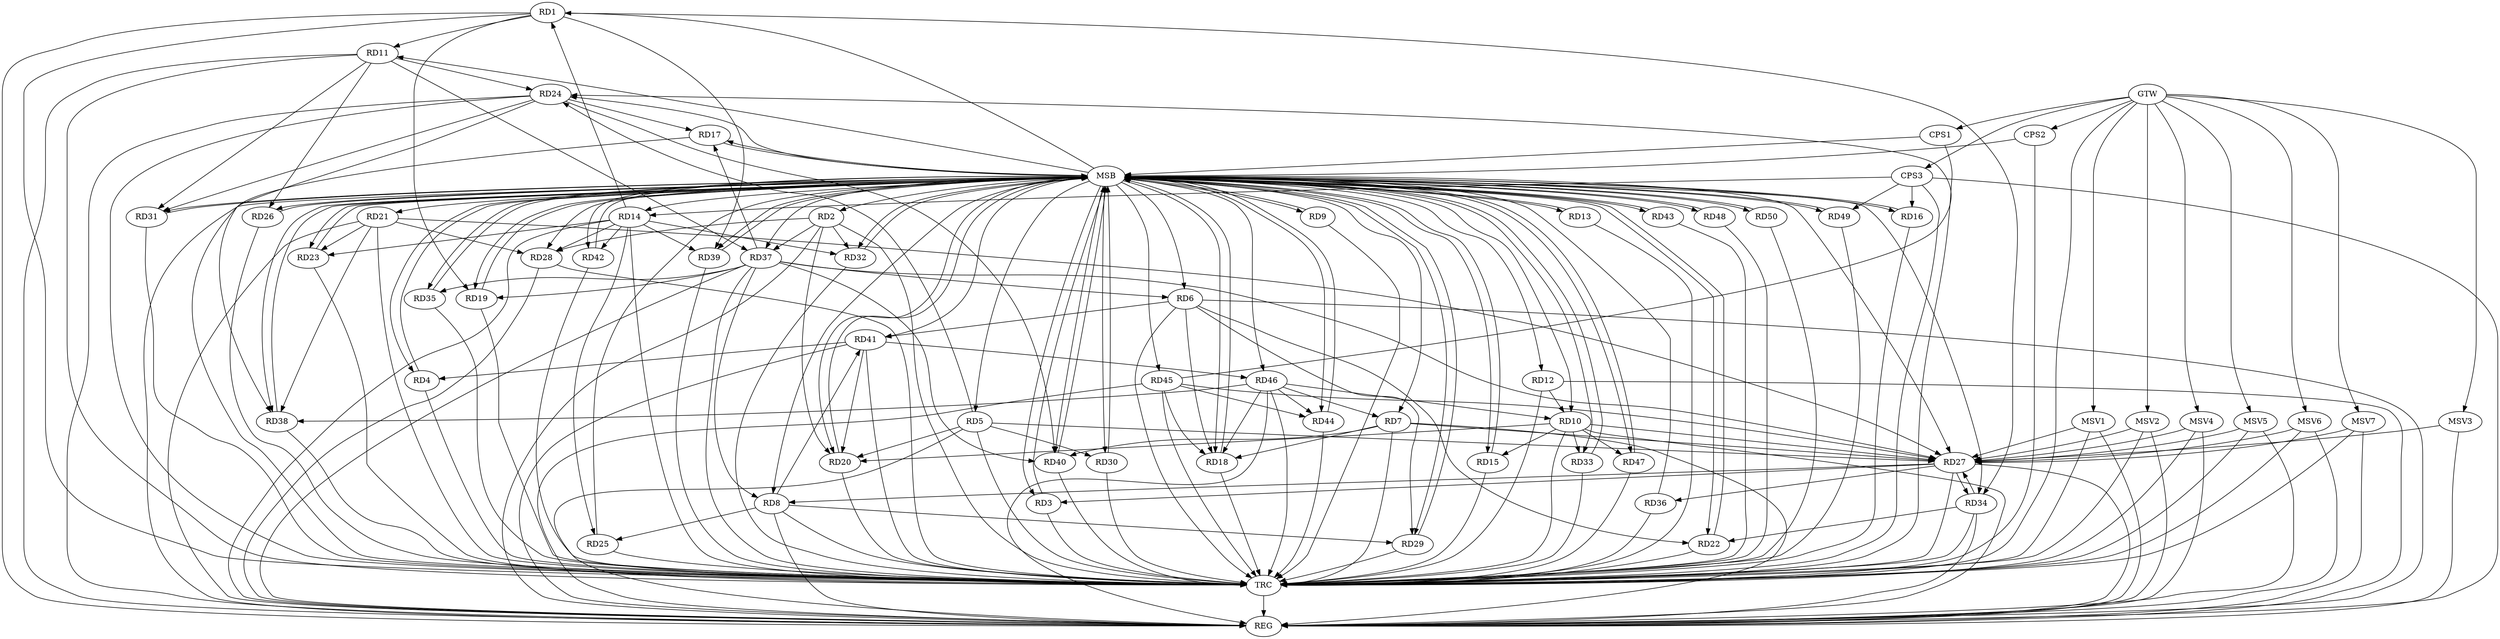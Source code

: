 strict digraph G {
  RD1 [ label="RD1" ];
  RD2 [ label="RD2" ];
  RD3 [ label="RD3" ];
  RD4 [ label="RD4" ];
  RD5 [ label="RD5" ];
  RD6 [ label="RD6" ];
  RD7 [ label="RD7" ];
  RD8 [ label="RD8" ];
  RD9 [ label="RD9" ];
  RD10 [ label="RD10" ];
  RD11 [ label="RD11" ];
  RD12 [ label="RD12" ];
  RD13 [ label="RD13" ];
  RD14 [ label="RD14" ];
  RD15 [ label="RD15" ];
  RD16 [ label="RD16" ];
  RD17 [ label="RD17" ];
  RD18 [ label="RD18" ];
  RD19 [ label="RD19" ];
  RD20 [ label="RD20" ];
  RD21 [ label="RD21" ];
  RD22 [ label="RD22" ];
  RD23 [ label="RD23" ];
  RD24 [ label="RD24" ];
  RD25 [ label="RD25" ];
  RD26 [ label="RD26" ];
  RD27 [ label="RD27" ];
  RD28 [ label="RD28" ];
  RD29 [ label="RD29" ];
  RD30 [ label="RD30" ];
  RD31 [ label="RD31" ];
  RD32 [ label="RD32" ];
  RD33 [ label="RD33" ];
  RD34 [ label="RD34" ];
  RD35 [ label="RD35" ];
  RD36 [ label="RD36" ];
  RD37 [ label="RD37" ];
  RD38 [ label="RD38" ];
  RD39 [ label="RD39" ];
  RD40 [ label="RD40" ];
  RD41 [ label="RD41" ];
  RD42 [ label="RD42" ];
  RD43 [ label="RD43" ];
  RD44 [ label="RD44" ];
  RD45 [ label="RD45" ];
  RD46 [ label="RD46" ];
  RD47 [ label="RD47" ];
  RD48 [ label="RD48" ];
  RD49 [ label="RD49" ];
  RD50 [ label="RD50" ];
  CPS1 [ label="CPS1" ];
  CPS2 [ label="CPS2" ];
  CPS3 [ label="CPS3" ];
  GTW [ label="GTW" ];
  REG [ label="REG" ];
  MSB [ label="MSB" ];
  TRC [ label="TRC" ];
  MSV1 [ label="MSV1" ];
  MSV2 [ label="MSV2" ];
  MSV3 [ label="MSV3" ];
  MSV4 [ label="MSV4" ];
  MSV5 [ label="MSV5" ];
  MSV6 [ label="MSV6" ];
  MSV7 [ label="MSV7" ];
  RD1 -> RD11;
  RD14 -> RD1;
  RD1 -> RD19;
  RD1 -> RD34;
  RD1 -> RD39;
  RD2 -> RD20;
  RD2 -> RD28;
  RD2 -> RD32;
  RD2 -> RD37;
  RD27 -> RD3;
  RD41 -> RD4;
  RD5 -> RD20;
  RD5 -> RD24;
  RD5 -> RD27;
  RD5 -> RD30;
  RD6 -> RD18;
  RD6 -> RD22;
  RD6 -> RD29;
  RD37 -> RD6;
  RD6 -> RD41;
  RD7 -> RD18;
  RD7 -> RD27;
  RD7 -> RD40;
  RD46 -> RD7;
  RD8 -> RD25;
  RD27 -> RD8;
  RD8 -> RD29;
  RD37 -> RD8;
  RD8 -> RD41;
  RD12 -> RD10;
  RD10 -> RD15;
  RD10 -> RD20;
  RD10 -> RD27;
  RD10 -> RD33;
  RD46 -> RD10;
  RD10 -> RD47;
  RD11 -> RD24;
  RD11 -> RD26;
  RD11 -> RD31;
  RD11 -> RD37;
  RD14 -> RD23;
  RD14 -> RD25;
  RD14 -> RD28;
  RD14 -> RD32;
  RD14 -> RD39;
  RD14 -> RD42;
  RD24 -> RD17;
  RD37 -> RD17;
  RD45 -> RD18;
  RD46 -> RD18;
  RD37 -> RD19;
  RD41 -> RD20;
  RD21 -> RD23;
  RD21 -> RD27;
  RD21 -> RD28;
  RD21 -> RD38;
  RD34 -> RD22;
  RD24 -> RD31;
  RD24 -> RD38;
  RD24 -> RD40;
  RD45 -> RD24;
  RD27 -> RD34;
  RD34 -> RD27;
  RD27 -> RD36;
  RD37 -> RD27;
  RD45 -> RD27;
  RD37 -> RD35;
  RD37 -> RD40;
  RD46 -> RD38;
  RD41 -> RD46;
  RD45 -> RD44;
  RD46 -> RD44;
  CPS3 -> RD49;
  CPS3 -> RD14;
  CPS3 -> RD16;
  GTW -> CPS1;
  GTW -> CPS2;
  GTW -> CPS3;
  RD1 -> REG;
  RD2 -> REG;
  RD5 -> REG;
  RD6 -> REG;
  RD7 -> REG;
  RD8 -> REG;
  RD10 -> REG;
  RD11 -> REG;
  RD12 -> REG;
  RD14 -> REG;
  RD21 -> REG;
  RD24 -> REG;
  RD27 -> REG;
  RD28 -> REG;
  RD34 -> REG;
  RD37 -> REG;
  RD41 -> REG;
  RD45 -> REG;
  RD46 -> REG;
  CPS3 -> REG;
  RD3 -> MSB;
  MSB -> RD8;
  MSB -> RD11;
  MSB -> RD15;
  MSB -> RD18;
  MSB -> RD19;
  MSB -> RD27;
  MSB -> RD31;
  MSB -> RD34;
  MSB -> RD38;
  MSB -> RD40;
  MSB -> RD45;
  MSB -> RD47;
  MSB -> REG;
  RD4 -> MSB;
  MSB -> RD16;
  MSB -> RD21;
  MSB -> RD24;
  MSB -> RD42;
  MSB -> RD44;
  MSB -> RD50;
  RD9 -> MSB;
  MSB -> RD13;
  MSB -> RD30;
  MSB -> RD32;
  RD13 -> MSB;
  MSB -> RD35;
  MSB -> RD43;
  RD15 -> MSB;
  MSB -> RD5;
  RD16 -> MSB;
  MSB -> RD12;
  MSB -> RD17;
  MSB -> RD37;
  MSB -> RD46;
  RD17 -> MSB;
  MSB -> RD2;
  MSB -> RD20;
  MSB -> RD48;
  RD18 -> MSB;
  MSB -> RD23;
  MSB -> RD49;
  RD19 -> MSB;
  MSB -> RD29;
  MSB -> RD41;
  RD20 -> MSB;
  MSB -> RD6;
  MSB -> RD10;
  RD22 -> MSB;
  RD23 -> MSB;
  RD25 -> MSB;
  MSB -> RD4;
  MSB -> RD39;
  RD26 -> MSB;
  MSB -> RD7;
  RD29 -> MSB;
  MSB -> RD14;
  RD30 -> MSB;
  MSB -> RD1;
  RD31 -> MSB;
  MSB -> RD3;
  RD32 -> MSB;
  MSB -> RD28;
  RD33 -> MSB;
  MSB -> RD22;
  RD35 -> MSB;
  RD36 -> MSB;
  RD38 -> MSB;
  RD39 -> MSB;
  MSB -> RD26;
  RD40 -> MSB;
  RD42 -> MSB;
  MSB -> RD33;
  RD43 -> MSB;
  RD44 -> MSB;
  MSB -> RD9;
  RD47 -> MSB;
  RD48 -> MSB;
  RD49 -> MSB;
  RD50 -> MSB;
  CPS1 -> MSB;
  CPS2 -> MSB;
  RD1 -> TRC;
  RD2 -> TRC;
  RD3 -> TRC;
  RD4 -> TRC;
  RD5 -> TRC;
  RD6 -> TRC;
  RD7 -> TRC;
  RD8 -> TRC;
  RD9 -> TRC;
  RD10 -> TRC;
  RD11 -> TRC;
  RD12 -> TRC;
  RD13 -> TRC;
  RD14 -> TRC;
  RD15 -> TRC;
  RD16 -> TRC;
  RD17 -> TRC;
  RD18 -> TRC;
  RD19 -> TRC;
  RD20 -> TRC;
  RD21 -> TRC;
  RD22 -> TRC;
  RD23 -> TRC;
  RD24 -> TRC;
  RD25 -> TRC;
  RD26 -> TRC;
  RD27 -> TRC;
  RD28 -> TRC;
  RD29 -> TRC;
  RD30 -> TRC;
  RD31 -> TRC;
  RD32 -> TRC;
  RD33 -> TRC;
  RD34 -> TRC;
  RD35 -> TRC;
  RD36 -> TRC;
  RD37 -> TRC;
  RD38 -> TRC;
  RD39 -> TRC;
  RD40 -> TRC;
  RD41 -> TRC;
  RD42 -> TRC;
  RD43 -> TRC;
  RD44 -> TRC;
  RD45 -> TRC;
  RD46 -> TRC;
  RD47 -> TRC;
  RD48 -> TRC;
  RD49 -> TRC;
  RD50 -> TRC;
  CPS1 -> TRC;
  CPS2 -> TRC;
  CPS3 -> TRC;
  GTW -> TRC;
  TRC -> REG;
  MSV1 -> RD27;
  MSV2 -> RD27;
  GTW -> MSV1;
  MSV1 -> REG;
  MSV1 -> TRC;
  GTW -> MSV2;
  MSV2 -> REG;
  MSV2 -> TRC;
  MSV3 -> RD27;
  GTW -> MSV3;
  MSV3 -> REG;
  MSV4 -> RD27;
  MSV5 -> RD27;
  GTW -> MSV4;
  MSV4 -> REG;
  MSV4 -> TRC;
  GTW -> MSV5;
  MSV5 -> REG;
  MSV5 -> TRC;
  MSV6 -> RD27;
  MSV7 -> RD27;
  GTW -> MSV6;
  MSV6 -> REG;
  MSV6 -> TRC;
  GTW -> MSV7;
  MSV7 -> REG;
  MSV7 -> TRC;
}
